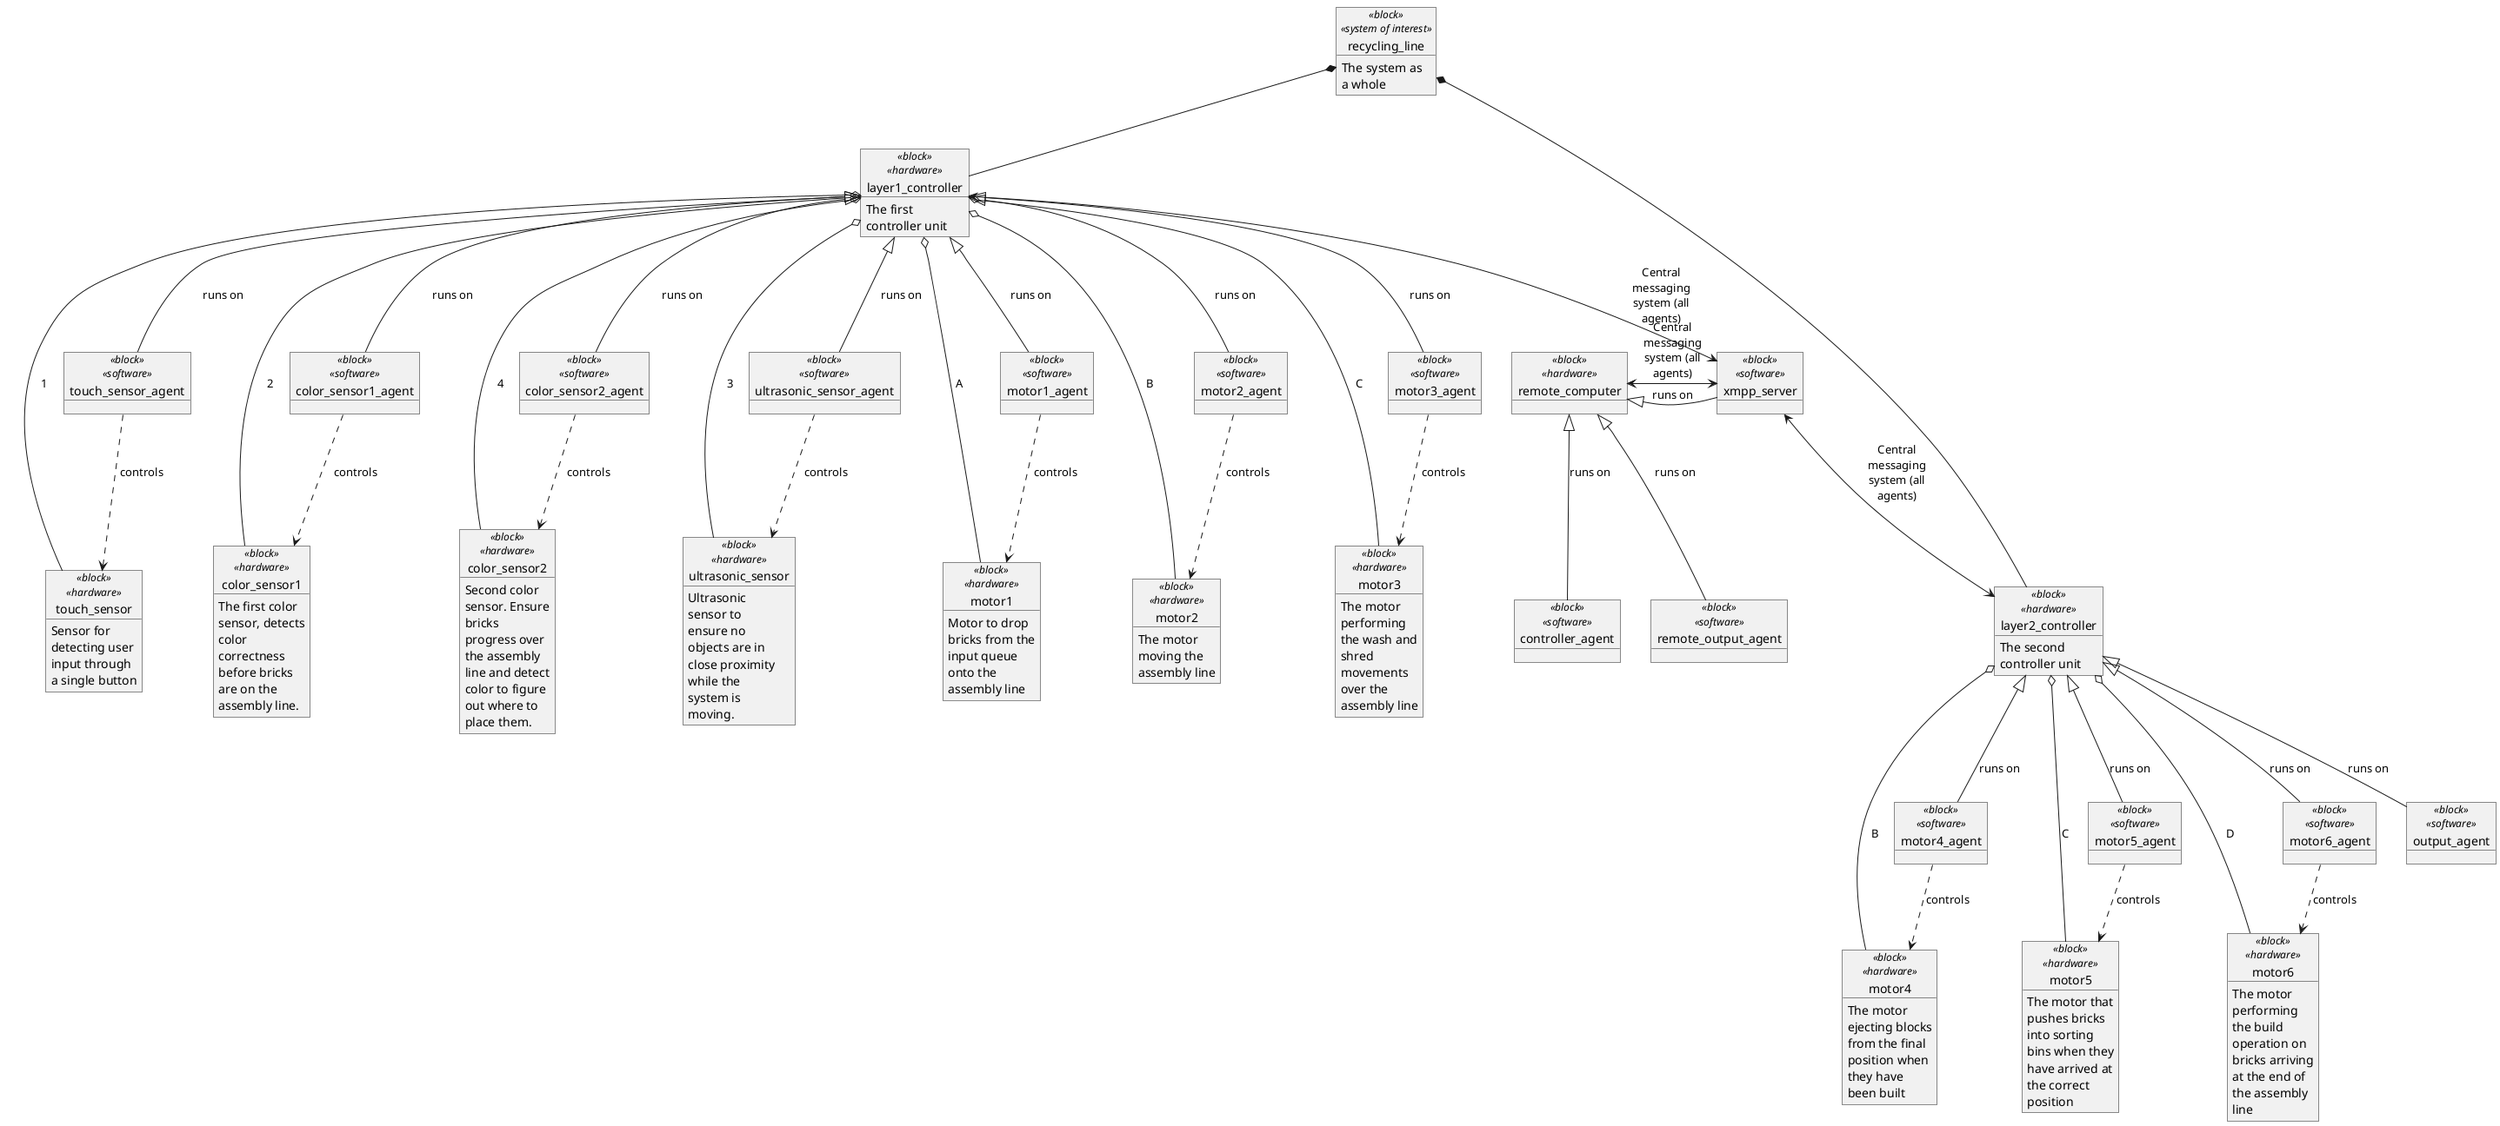 @startuml architecture
skinparam wrapMessageWidth 100
skinparam wrapWidth 100

object recycling_line <<block>> <<system of interest>>
recycling_line : The system as a whole

together {
	object remote_computer <<block>> <<hardware>>
	object controller_agent <<block>> <<software>>
	object remote_output_agent <<block>> <<software>>
	object xmpp_server <<block>> <<software>>
}

together {
	object layer1_controller <<block>> <<hardware>> 
	object touch_sensor <<block>> <<hardware>>
	object touch_sensor_agent <<block>> <<software>>
	object color_sensor1 <<block>> <<hardware>>
	object color_sensor1_agent <<block>> <<software>>
	object color_sensor2 <<block>> <<hardware>>
	object color_sensor2_agent <<block>> <<software>>
	object ultrasonic_sensor <<block>> <<hardware>> 
	object ultrasonic_sensor_agent <<block>> <<software>> 
	object motor1 <<block>> <<hardware>>
	object motor1_agent <<block>> <<software>> 
	object motor2 <<block>> <<hardware>>
	object motor2_agent <<block>> <<software>> 
	object motor3 <<block>> <<hardware>>
	object motor3_agent <<block>> <<software>> 
}

together {
	object layer2_controller <<block>> <<hardware>> 
	object motor4 <<block>> <<hardware>>
	object motor4_agent <<block>> <<software>> 
	object motor5 <<block>> <<hardware>>
	object motor5_agent <<block>> <<software>> 
	object motor6 <<block>> <<hardware>>
	object motor6_agent <<block>> <<software>> 
}

layer1_controller : The first controller unit
layer2_controller : The second controller unit
recycling_line *-- layer1_controller
recycling_line *-- layer2_controller

touch_sensor : Sensor for detecting user input through a single button
layer1_controller o-- touch_sensor : 1
layer1_controller <|-- touch_sensor_agent : runs on
touch_sensor_agent ..> touch_sensor : controls

color_sensor1 : The first color sensor, detects color correctness before bricks are on the assembly line.
layer1_controller <|-- color_sensor1_agent : runs on
color_sensor1_agent ..> color_sensor1 : controls
layer1_controller o-- color_sensor1 : 2

ultrasonic_sensor : Ultrasonic sensor to ensure no objects are in close proximity while the system is moving.
layer1_controller <|-- ultrasonic_sensor_agent: runs on
layer1_controller o-- ultrasonic_sensor : 3
ultrasonic_sensor_agent ..> ultrasonic_sensor : controls

color_sensor2 : Second color sensor. Ensure bricks progress over the assembly line and detect color to figure out where to place them. 
layer1_controller o-- color_sensor2 : 4
layer1_controller <|-- color_sensor2_agent : runs on
color_sensor2_agent ..> color_sensor2 : controls


motor1 : Motor to drop bricks from the input queue onto the assembly line
layer1_controller <|-- motor1_agent : runs on
motor1_agent ..> motor1 : controls
layer1_controller o-- motor1 : A


motor2 : The motor moving the assembly line
layer1_controller <|-- motor2_agent : runs on
motor2_agent ..> motor2 : controls
layer1_controller o-- motor2 : B


motor3 : The motor performing the wash and shred movements over the assembly line
layer1_controller <|-- motor3_agent : runs on
motor3_agent ..> motor3 : controls
layer1_controller o-- motor3 : C

motor4 : The motor ejecting blocks from the final position when they have been built
layer2_controller <|-- motor4_agent : runs on
motor4_agent ..> motor4 : controls
layer2_controller o-- motor4 : B

motor5 : The motor that pushes bricks into sorting bins when they have arrived at the correct position
layer2_controller <|-- motor5_agent : runs on
motor5_agent ..> motor5 : controls
layer2_controller o-- motor5 : C

motor6 : The motor performing the build operation on bricks arriving at the end of the assembly line
layer2_controller <|-- motor6_agent : runs on
motor6_agent ..> motor6 : controls
layer2_controller o-- motor6 : D

remote_computer <|-- xmpp_server : runs on
remote_computer <|-- remote_output_agent : runs on
remote_computer <|-- controller_agent : runs on

object output_agent <<block>> <<software>>
layer2_controller <|-- output_agent : runs on
' This could also be run additionally on layer1 controller. 
' However, probably duplicate outputs would occur.
' One solution is to show messages from layer1 stuff on layer1 control and same for layer2
' But seems more trouble than it's worth.



layer1_controller <--> xmpp_server : Central messaging system (all agents)
xmpp_server <--> layer2_controller : Central messaging system (all agents)
remote_computer <-> xmpp_server : Central messaging system (all agents)
@enduml
